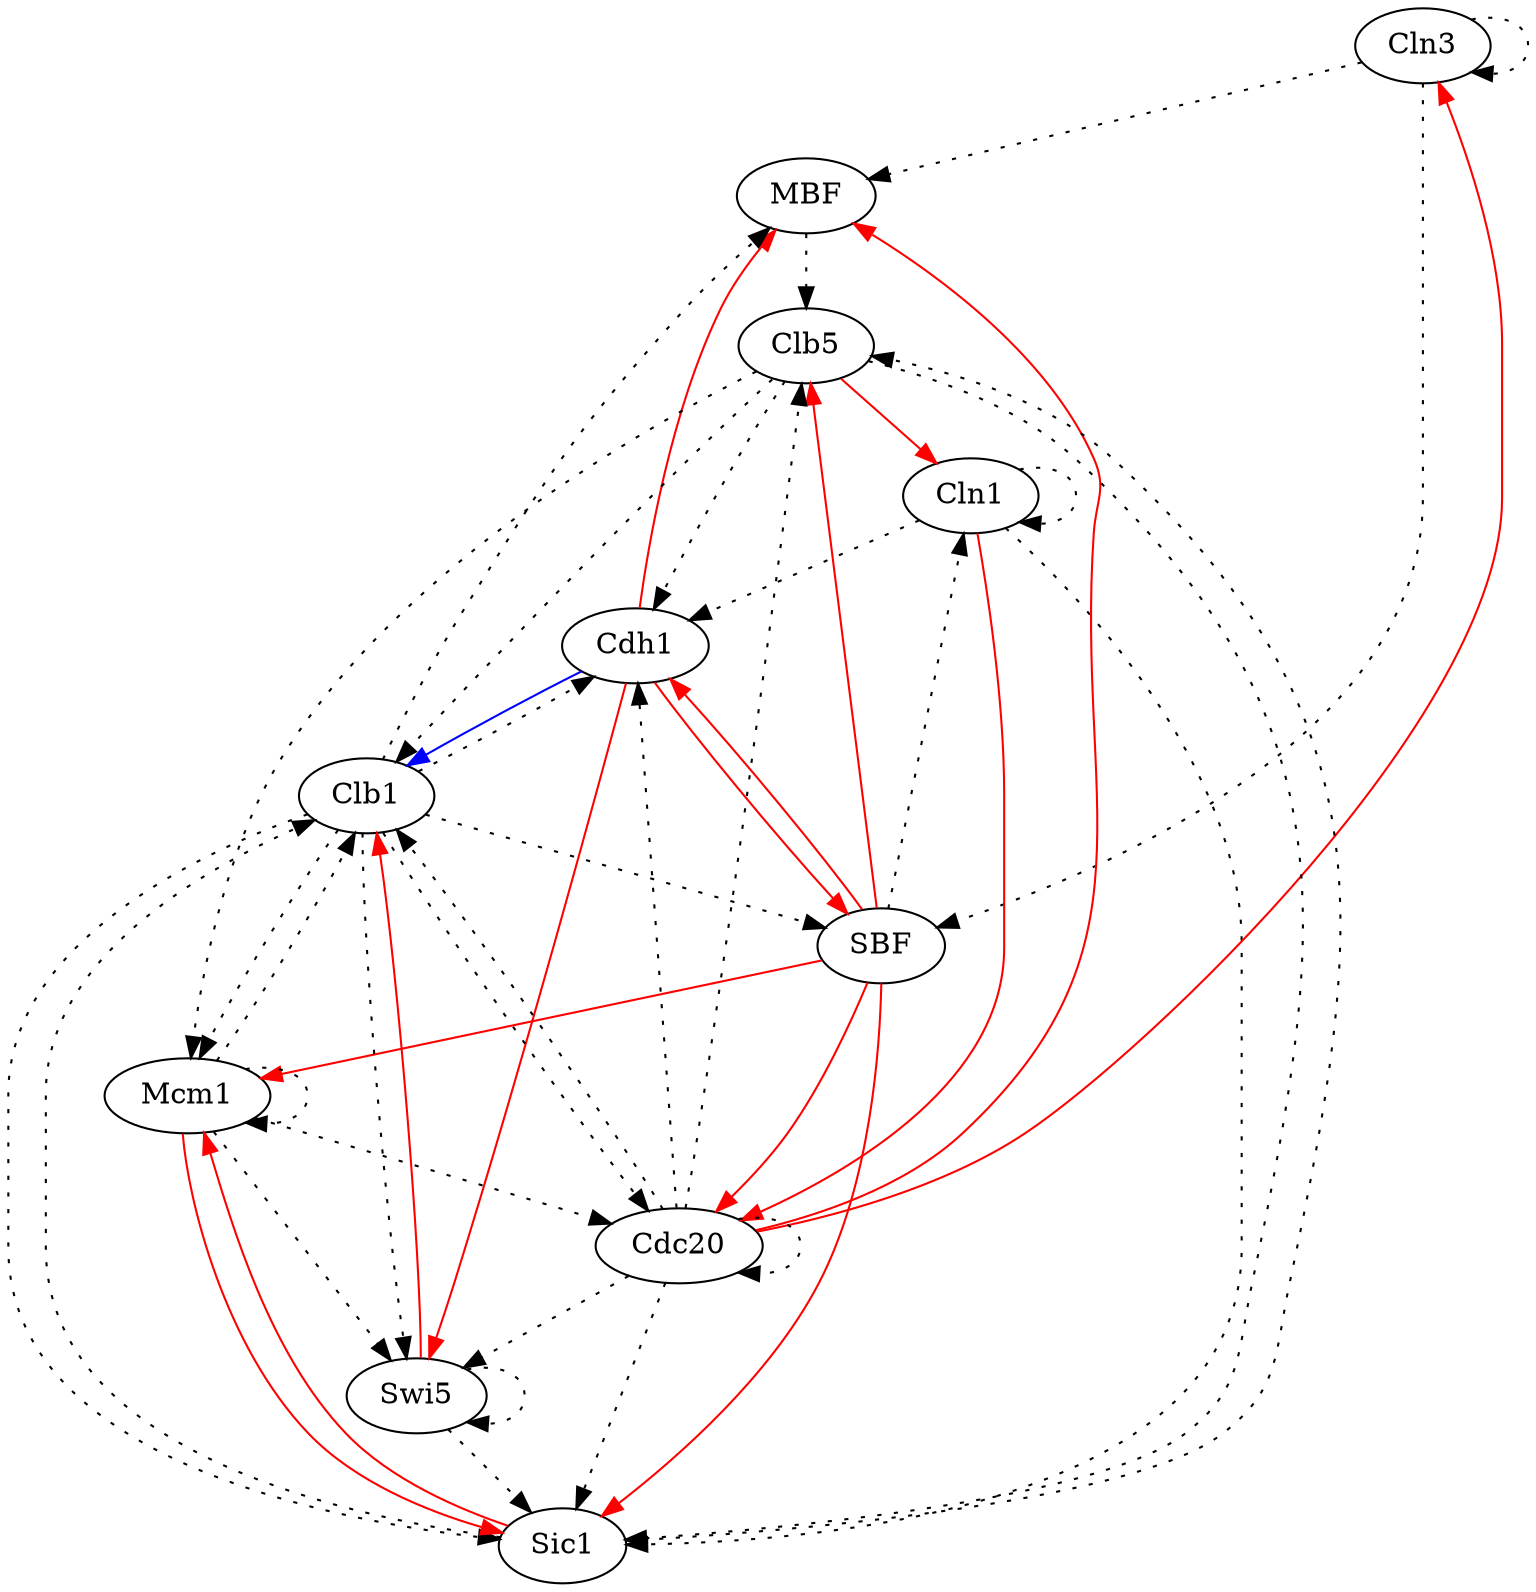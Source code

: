 // Grafos-Spellman11
digraph {
	YAL040C [label=Cln3]
	YDL056W [label=MBF]
	YER111C [label=SBF]
	YMR199W [label=Cln1]
	YGL003C [label=Cdh1]
	YDR146C [label=Swi5]
	YGL116W [label=Cdc20]
	YPR120C [label=Clb5]
	YLR079W [label=Sic1]
	YGR108W [label=Clb1]
	YMR043W [label=Mcm1]
	YAL040C -> YAL040C [style=dotted]
	YAL040C -> YDL056W [style=dotted]
	YAL040C -> YER111C [style=dotted]
	YDL056W -> YPR120C [style=dotted]
	YER111C -> YMR199W [style=dotted]
	YER111C -> YGL003C [color=red]
	YER111C -> YGL116W [color=red]
	YER111C -> YPR120C [color=red]
	YER111C -> YLR079W [color=red]
	YER111C -> YMR043W [color=red]
	YMR199W -> YMR199W [style=dotted]
	YMR199W -> YGL003C [style=dotted]
	YMR199W -> YGL116W [color=red]
	YMR199W -> YLR079W [style=dotted]
	YGL003C -> YDL056W [color=red]
	YGL003C -> YER111C [color=red]
	YGL003C -> YDR146C [color=red]
	YGL003C -> YGR108W [color=blue]
	YDR146C -> YDR146C [style=dotted]
	YDR146C -> YLR079W [style=dotted]
	YDR146C -> YGR108W [color=red]
	YGL116W -> YAL040C [color=red]
	YGL116W -> YDL056W [color=red]
	YGL116W -> YGL003C [style=dotted]
	YGL116W -> YDR146C [style=dotted]
	YGL116W -> YGL116W [style=dotted]
	YGL116W -> YPR120C [style=dotted]
	YGL116W -> YLR079W [style=dotted]
	YGL116W -> YGR108W [style=dotted]
	YPR120C -> YMR199W [color=red]
	YPR120C -> YGL003C [style=dotted]
	YPR120C -> YLR079W [style=dotted]
	YPR120C -> YGR108W [style=dotted]
	YPR120C -> YMR043W [style=dotted]
	YLR079W -> YPR120C [style=dotted]
	YLR079W -> YGR108W [style=dotted]
	YLR079W -> YMR043W [color=red]
	YGR108W -> YDL056W [style=dotted]
	YGR108W -> YER111C [style=dotted]
	YGR108W -> YGL003C [style=dotted]
	YGR108W -> YDR146C [style=dotted]
	YGR108W -> YGL116W [style=dotted]
	YGR108W -> YLR079W [style=dotted]
	YGR108W -> YMR043W [style=dotted]
	YMR043W -> YDR146C [style=dotted]
	YMR043W -> YGL116W [style=dotted]
	YMR043W -> YLR079W [color=red]
	YMR043W -> YGR108W [style=dotted]
	YMR043W -> YMR043W [style=dotted]
}
